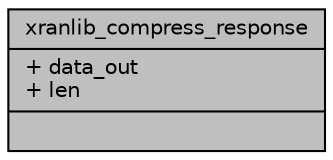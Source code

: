 digraph "xranlib_compress_response"
{
 // LATEX_PDF_SIZE
  edge [fontname="Helvetica",fontsize="10",labelfontname="Helvetica",labelfontsize="10"];
  node [fontname="Helvetica",fontsize="10",shape=record];
  Node1 [label="{xranlib_compress_response\n|+ data_out\l+ len\l|}",height=0.2,width=0.4,color="black", fillcolor="grey75", style="filled", fontcolor="black",tooltip="Response structure containing pointer to data and its length."];
}
